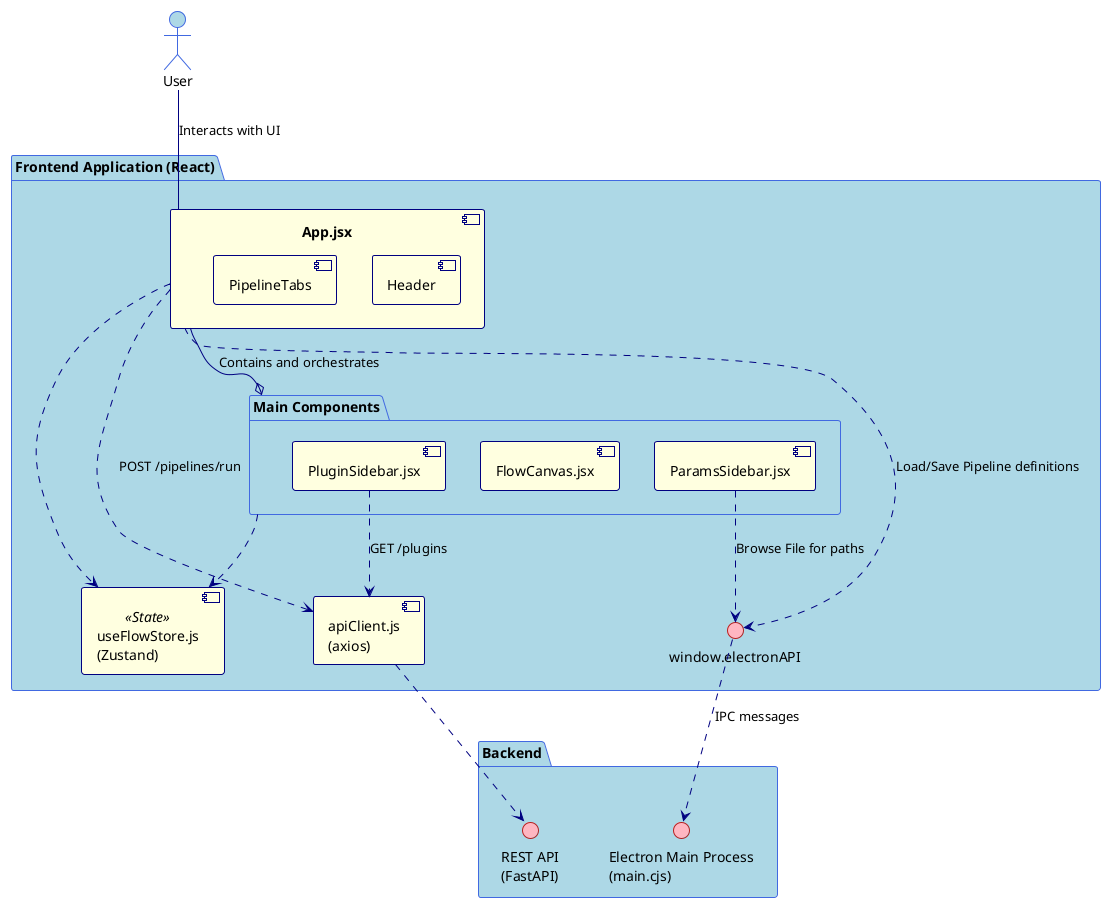 @startuml ETL Framework Frontend - Final Conceptual Diagram (v2)

!theme plain
skinparam componentStyle uml2
skinparam defaultFontName "Segoe UI", "Helvetica", "Arial"
skinparam package {
    BackgroundColor LightBlue
    BorderColor RoyalBlue
}
skinparam component {
    BackgroundColor LightYellow
    ArrowColor Navy
    BorderColor Navy
}
skinparam actor {
    BackgroundColor LightBlue
    BorderColor RoyalBlue
}
skinparam interface {
    BackgroundColor LightPink
    BorderColor Firebrick
}
skinparam note {
    BackgroundColor LightGoldenRodYellow
    BorderColor GoldenRod
}

' #############################################
' ###         EXTERNAL SYSTEMS              ###
' #############################################
actor User

package "Backend" {
    interface "REST API\n(FastAPI)" as BackendApi
    interface "Electron Main Process\n(main.cjs)" as ElectronMain
}


' #############################################
' ###      FRONTEND APPLICATION (Renderer)    ###
' #############################################
package "Frontend Application (React)" {

    component "App.jsx" as App {
        component "Header"
        component "PipelineTabs"
    }

    package "Main Components" {
        component "PluginSidebar.jsx" as Sidebar
        component "FlowCanvas.jsx" as Canvas
        component "ParamsSidebar.jsx" as Params
    }

    component "useFlowStore.js\n(Zustand)" as FlowStore <<State>>

    component "apiClient.js\n(axios)" as ApiClient

    interface "window.electronAPI" as PreloadApi
}


' #############################################
' ###            RELATIONSHIPS              ###
' #############################################

User -- App : Interacts with UI

App --o "Main Components" : Contains and orchestrates


"Main Components" ..> FlowStore
App ..> FlowStore

Sidebar ..> ApiClient : GET /plugins
App ..> ApiClient : POST /pipelines/run

ApiClient ..> BackendApi

App ..> PreloadApi : Load/Save Pipeline definitions
Params ..> PreloadApi : Browse File for paths

PreloadApi ..> ElectronMain : IPC messages

@enduml